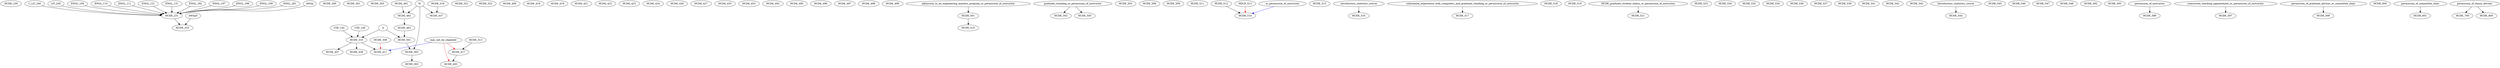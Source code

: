 digraph G {
    HCDE_100;
    edge [color=black];
    C_LIT_240 -> HCDE_231;
    LIT_240 -> HCDE_231;
    ENGL_109 -> HCDE_231;
    ENGL_110 -> HCDE_231;
    ENGL_111 -> HCDE_231;
    ENGL_121 -> HCDE_231;
    ENGL_131 -> HCDE_231;
    ENGL_182 -> HCDE_231;
    ENGL_197 -> HCDE_231;
    ENGL_198 -> HCDE_231;
    ENGL_199 -> HCDE_231;
    ENGL_281 -> HCDE_231;
    AWSp -> HCDE_231;
    HCDE_300;
    HCDE_301;
    HCDE_303;
    HCDE_308;
    edge [color=black];
    CSE_140 -> HCDE_310;
    CSE_142 -> HCDE_310;
    A -> HCDE_310;
    HCDE_313;
    HCDE_318;
    HCDE_321;
    HCDE_322;
    edge [color=black];
    HCDE_231 -> HCDE_333;
    AWSpS -> HCDE_333;
    edge [color=black];
    HCDE_310 -> HCDE_407;
    HCDE_408;
    edge [color=black];
    HCDE_310 -> HCDE_411;
    edge [color=red];
    HCDE_308 -> HCDE_411;
    edge [color=blue];
    may_not_be_repeated -> HCDE_411;
    edge [color=black];
    HCDE_313 -> HCDE_417;
    edge [color=red];
    may_not_be_repeated -> HCDE_417;
    HCDE_418;
    HCDE_419;
    HCDE_421;
    HCDE_422;
    HCDE_423;
    HCDE_424;
    HCDE_426;
    HCDE_427;
    HCDE_435;
    edge [color=black];
    HCDE_318 -> HCDE_437;
    W -> HCDE_437;
    edge [color=black];
    HCDE_310 -> HCDE_438;
    HCDE_455;
    HCDE_461;
    edge [color=black];
    HCDE_461 -> HCDE_462;
    W -> HCDE_462;
    edge [color=black];
    HCDE_462 -> HCDE_463;
    HCDE_492;
    edge [color=black];
    HCDE_417 -> HCDE_493;
    edge [color=red];
    may_not_be_repeated -> HCDE_493;
    HCDE_495;
    HCDE_496;
    HCDE_497;
    HCDE_498;
    HCDE_499;
    edge [color=black];
    admission_to_an_engineering_masters_program_or_permission_of_instructor -> HCDE_501;
    edge [color=black];
    graduate_standing_or_permission_of_instructor -> HCDE_502;
    HCDE_503;
    edge [color=black];
    graduate_standing_or_permission_of_instructor -> HCDE_505;
    HCDE_508;
    HCDE_509;
    edge [color=black];
    HCDE_501 -> HCDE_510;
    HCDE_511;
    HCDE_512;
    HCDE_513;
    edge [color=black];
    HCDE_512 -> HCDE_514;
    edge [color=red];
    HDCE_513 -> HCDE_514;
    edge [color=blue];
    or_permission_of_instructor -> HCDE_514;
    edge [color=black];
    introductory_statistics_course -> HCDE_516;
    edge [color=black];
    substantial_experience_with_computers_and_graduate_standing_or_permission_of_instructor -> HCDE_517;
    HCDE_518;
    HCDE_519;
    edge [color=black];
    HCDE_graduate_student_status_or_permission_of_instructor -> HCDE_521;
    HCDE_523;
    HCDE_530;
    HCDE_532;
    HCDE_534;
    HCDE_536;
    HCDE_537;
    HCDE_539;
    HCDE_541;
    HCDE_542;
    HCDE_543;
    edge [color=black];
    Introductory_statistics_course -> HCDE_544;
    HCDE_545;
    HCDE_546;
    HCDE_547;
    HCDE_548;
    edge [color=black];
    HCDE_463 -> HCDE_561;
    A -> HCDE_561;
    edge [color=black];
    HCDE_561 -> HCDE_562;
    W -> HCDE_562;
    edge [color=black];
    HCDE_562 -> HCDE_563;
    HCDE_592;
    HCDE_593;
    edge [color=black];
    permission_of_instructor -> HCDE_596;
    edge [color=black];
    concurrent_teaching_appointment_or_permission_of_instructor -> HCDE_597;
    edge [color=black];
    permission_of_graduate_adviser_or_committee_chair -> HCDE_599;
    HCDE_600;
    edge [color=black];
    permission_of_committee_chair -> HCDE_601;
    edge [color=black];
    permission_of_thesis_adviser -> HCDE_700;
    edge [color=black];
    permission_of_thesis_adviser -> HCDE_800;
}
